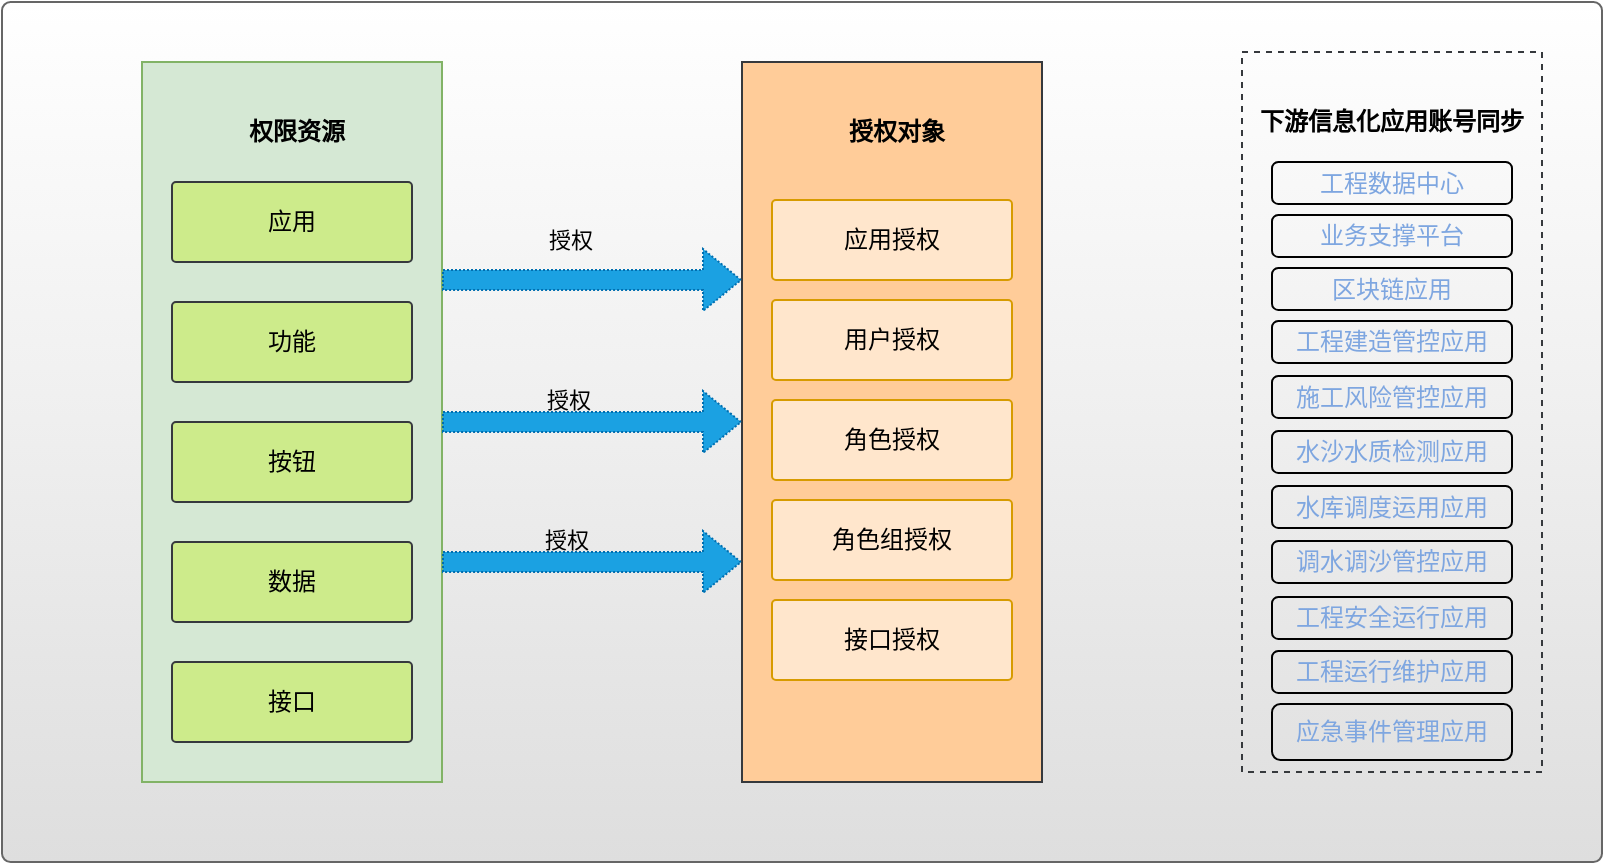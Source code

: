 <mxfile version="20.0.0" type="github">
  <diagram name="Page-1" id="13e1069c-82ec-6db2-03f1-153e76fe0fe0">
    <mxGraphModel dx="868" dy="468" grid="1" gridSize="10" guides="1" tooltips="1" connect="1" arrows="1" fold="1" page="1" pageScale="1" pageWidth="1100" pageHeight="850" background="none" math="0" shadow="0">
      <root>
        <mxCell id="0" />
        <mxCell id="1" parent="0" />
        <mxCell id="qw9EHCWrlxvRK0lsngOA-3" value="" style="rounded=1;whiteSpace=wrap;html=1;fontFamily=Verdana;fillColor=default;gradientColor=#DEDEDE;strokeColor=#666666;arcSize=1;" vertex="1" parent="1">
          <mxGeometry x="70" y="40" width="800" height="430" as="geometry" />
        </mxCell>
        <mxCell id="qw9EHCWrlxvRK0lsngOA-4" value="" style="rounded=0;whiteSpace=wrap;html=1;fontFamily=Verdana;fillColor=#d5e8d4;gradientColor=none;strokeColor=#82b366;" vertex="1" parent="1">
          <mxGeometry x="140" y="70" width="150" height="360" as="geometry" />
        </mxCell>
        <mxCell id="qw9EHCWrlxvRK0lsngOA-5" value="应用" style="rounded=1;whiteSpace=wrap;html=1;fontFamily=Verdana;fillColor=#cdeb8b;strokeColor=#36393d;arcSize=5;" vertex="1" parent="1">
          <mxGeometry x="155" y="130" width="120" height="40" as="geometry" />
        </mxCell>
        <mxCell id="qw9EHCWrlxvRK0lsngOA-6" value="功能" style="rounded=1;whiteSpace=wrap;html=1;fontFamily=Verdana;fillColor=#cdeb8b;strokeColor=#36393d;arcSize=5;" vertex="1" parent="1">
          <mxGeometry x="155" y="190" width="120" height="40" as="geometry" />
        </mxCell>
        <mxCell id="qw9EHCWrlxvRK0lsngOA-7" value="按钮" style="rounded=1;whiteSpace=wrap;html=1;fontFamily=Verdana;fillColor=#cdeb8b;strokeColor=#36393d;arcSize=5;" vertex="1" parent="1">
          <mxGeometry x="155" y="250" width="120" height="40" as="geometry" />
        </mxCell>
        <mxCell id="qw9EHCWrlxvRK0lsngOA-8" value="数据" style="rounded=1;whiteSpace=wrap;html=1;fontFamily=Verdana;fillColor=#cdeb8b;strokeColor=#36393d;arcSize=5;" vertex="1" parent="1">
          <mxGeometry x="155" y="310" width="120" height="40" as="geometry" />
        </mxCell>
        <mxCell id="qw9EHCWrlxvRK0lsngOA-10" value="接口" style="rounded=1;whiteSpace=wrap;html=1;fontFamily=Verdana;fillColor=#cdeb8b;strokeColor=#36393d;arcSize=5;" vertex="1" parent="1">
          <mxGeometry x="155" y="370" width="120" height="40" as="geometry" />
        </mxCell>
        <mxCell id="qw9EHCWrlxvRK0lsngOA-11" value="&lt;b&gt;权限资源&lt;/b&gt;" style="text;html=1;strokeColor=none;fillColor=none;align=center;verticalAlign=middle;whiteSpace=wrap;rounded=0;fontFamily=Verdana;" vertex="1" parent="1">
          <mxGeometry x="155" y="90" width="125" height="30" as="geometry" />
        </mxCell>
        <mxCell id="qw9EHCWrlxvRK0lsngOA-13" value="" style="rounded=0;whiteSpace=wrap;html=1;fontFamily=Verdana;fillColor=#ffcc99;strokeColor=#36393d;" vertex="1" parent="1">
          <mxGeometry x="440" y="70" width="150" height="360" as="geometry" />
        </mxCell>
        <mxCell id="qw9EHCWrlxvRK0lsngOA-14" value="应用授权" style="rounded=1;whiteSpace=wrap;html=1;fontFamily=Verdana;fillColor=#ffe6cc;strokeColor=#d79b00;arcSize=5;" vertex="1" parent="1">
          <mxGeometry x="455" y="139" width="120" height="40" as="geometry" />
        </mxCell>
        <mxCell id="qw9EHCWrlxvRK0lsngOA-15" value="角色授权" style="rounded=1;whiteSpace=wrap;html=1;fontFamily=Verdana;fillColor=#ffe6cc;strokeColor=#d79b00;arcSize=5;" vertex="1" parent="1">
          <mxGeometry x="455" y="239" width="120" height="40" as="geometry" />
        </mxCell>
        <mxCell id="qw9EHCWrlxvRK0lsngOA-16" value="角色组授权" style="rounded=1;whiteSpace=wrap;html=1;fontFamily=Verdana;fillColor=#ffe6cc;strokeColor=#d79b00;arcSize=5;" vertex="1" parent="1">
          <mxGeometry x="455" y="289" width="120" height="40" as="geometry" />
        </mxCell>
        <mxCell id="qw9EHCWrlxvRK0lsngOA-18" value="接口授权" style="rounded=1;whiteSpace=wrap;html=1;fontFamily=Verdana;fillColor=#ffe6cc;strokeColor=#d79b00;arcSize=5;" vertex="1" parent="1">
          <mxGeometry x="455" y="339" width="120" height="40" as="geometry" />
        </mxCell>
        <mxCell id="qw9EHCWrlxvRK0lsngOA-19" value="&lt;b&gt;授权对象&lt;/b&gt;" style="text;html=1;strokeColor=none;fillColor=none;align=center;verticalAlign=middle;whiteSpace=wrap;rounded=0;fontFamily=Verdana;" vertex="1" parent="1">
          <mxGeometry x="455" y="90" width="125" height="30" as="geometry" />
        </mxCell>
        <mxCell id="qw9EHCWrlxvRK0lsngOA-20" value="用户授权" style="rounded=1;whiteSpace=wrap;html=1;fontFamily=Verdana;fillColor=#ffe6cc;strokeColor=#d79b00;arcSize=5;" vertex="1" parent="1">
          <mxGeometry x="455" y="189" width="120" height="40" as="geometry" />
        </mxCell>
        <mxCell id="qw9EHCWrlxvRK0lsngOA-22" value="" style="shape=flexArrow;endArrow=classic;html=1;rounded=0;dashed=1;dashPattern=1 1;fontFamily=Verdana;jumpSize=0;exitX=1;exitY=0.5;exitDx=0;exitDy=0;entryX=0;entryY=0.5;entryDx=0;entryDy=0;fillColor=#1ba1e2;strokeColor=#006EAF;" edge="1" parent="1" source="qw9EHCWrlxvRK0lsngOA-4" target="qw9EHCWrlxvRK0lsngOA-13">
          <mxGeometry width="50" height="50" relative="1" as="geometry">
            <mxPoint x="310" y="260" as="sourcePoint" />
            <mxPoint x="360" y="210" as="targetPoint" />
          </mxGeometry>
        </mxCell>
        <mxCell id="qw9EHCWrlxvRK0lsngOA-26" value="授权" style="edgeLabel;html=1;align=center;verticalAlign=middle;resizable=0;points=[];fontFamily=Verdana;labelBackgroundColor=none;" vertex="1" connectable="0" parent="qw9EHCWrlxvRK0lsngOA-22">
          <mxGeometry x="-0.16" y="2" relative="1" as="geometry">
            <mxPoint y="-9" as="offset" />
          </mxGeometry>
        </mxCell>
        <mxCell id="qw9EHCWrlxvRK0lsngOA-23" value="" style="shape=flexArrow;endArrow=classic;html=1;rounded=0;dashed=1;dashPattern=1 1;fontFamily=Verdana;jumpSize=0;exitX=1;exitY=0.5;exitDx=0;exitDy=0;entryX=0;entryY=0.5;entryDx=0;entryDy=0;fillColor=#1ba1e2;strokeColor=#006EAF;" edge="1" parent="1">
          <mxGeometry width="50" height="50" relative="1" as="geometry">
            <mxPoint x="290" y="320" as="sourcePoint" />
            <mxPoint x="440" y="320" as="targetPoint" />
          </mxGeometry>
        </mxCell>
        <mxCell id="qw9EHCWrlxvRK0lsngOA-27" value="授权" style="edgeLabel;html=1;align=center;verticalAlign=middle;resizable=0;points=[];fontFamily=Verdana;labelBackgroundColor=none;" vertex="1" connectable="0" parent="qw9EHCWrlxvRK0lsngOA-23">
          <mxGeometry x="-0.173" y="2" relative="1" as="geometry">
            <mxPoint y="-9" as="offset" />
          </mxGeometry>
        </mxCell>
        <mxCell id="qw9EHCWrlxvRK0lsngOA-24" value="" style="shape=flexArrow;endArrow=classic;html=1;rounded=0;dashed=1;dashPattern=1 1;fontFamily=Verdana;jumpSize=0;exitX=1;exitY=0.5;exitDx=0;exitDy=0;entryX=0;entryY=0.5;entryDx=0;entryDy=0;fillColor=#1ba1e2;strokeColor=#006EAF;" edge="1" parent="1">
          <mxGeometry width="50" height="50" relative="1" as="geometry">
            <mxPoint x="290" y="179" as="sourcePoint" />
            <mxPoint x="440" y="179" as="targetPoint" />
          </mxGeometry>
        </mxCell>
        <mxCell id="qw9EHCWrlxvRK0lsngOA-25" value="授权" style="edgeLabel;html=1;align=center;verticalAlign=middle;resizable=0;points=[];fontFamily=Verdana;labelBackgroundColor=none;" vertex="1" connectable="0" parent="qw9EHCWrlxvRK0lsngOA-24">
          <mxGeometry x="-0.147" y="1" relative="1" as="geometry">
            <mxPoint y="-19" as="offset" />
          </mxGeometry>
        </mxCell>
        <mxCell id="qw9EHCWrlxvRK0lsngOA-28" value="" style="rounded=0;whiteSpace=wrap;html=1;fontFamily=Verdana;fillColor=none;strokeColor=#36393d;dashed=1;strokeWidth=1;" vertex="1" parent="1">
          <mxGeometry x="690" y="65" width="150" height="360" as="geometry" />
        </mxCell>
        <mxCell id="qw9EHCWrlxvRK0lsngOA-29" value="&lt;b&gt;下游信息化应用账号同步&lt;/b&gt;" style="text;html=1;strokeColor=none;fillColor=none;align=center;verticalAlign=middle;whiteSpace=wrap;rounded=0;fontFamily=Verdana;" vertex="1" parent="1">
          <mxGeometry x="695" y="85" width="140" height="30" as="geometry" />
        </mxCell>
        <mxCell id="qw9EHCWrlxvRK0lsngOA-30" value="工程数据中心" style="rounded=1;whiteSpace=wrap;html=1;labelBackgroundColor=none;fontFamily=Verdana;fontColor=#7EA6E0;strokeWidth=1;fillColor=none;gradientColor=none;" vertex="1" parent="1">
          <mxGeometry x="705" y="120" width="120" height="21" as="geometry" />
        </mxCell>
        <mxCell id="qw9EHCWrlxvRK0lsngOA-32" value="业务支撑平台" style="rounded=1;whiteSpace=wrap;html=1;labelBackgroundColor=none;fontFamily=Verdana;fontColor=#7EA6E0;strokeWidth=1;fillColor=none;gradientColor=none;" vertex="1" parent="1">
          <mxGeometry x="705" y="146.5" width="120" height="21" as="geometry" />
        </mxCell>
        <mxCell id="qw9EHCWrlxvRK0lsngOA-33" value="调水调沙管控应用" style="rounded=1;whiteSpace=wrap;html=1;labelBackgroundColor=none;fontFamily=Verdana;fontColor=#7EA6E0;strokeWidth=1;fillColor=none;gradientColor=none;" vertex="1" parent="1">
          <mxGeometry x="705" y="309.5" width="120" height="21" as="geometry" />
        </mxCell>
        <mxCell id="qw9EHCWrlxvRK0lsngOA-34" value="区块链应用" style="rounded=1;whiteSpace=wrap;html=1;labelBackgroundColor=none;fontFamily=Verdana;fontColor=#7EA6E0;strokeWidth=1;fillColor=none;gradientColor=none;" vertex="1" parent="1">
          <mxGeometry x="705" y="173" width="120" height="21" as="geometry" />
        </mxCell>
        <mxCell id="qw9EHCWrlxvRK0lsngOA-35" value="工程运行维护应用" style="rounded=1;whiteSpace=wrap;html=1;labelBackgroundColor=none;fontFamily=Verdana;fontColor=#7EA6E0;strokeWidth=1;fillColor=none;gradientColor=none;" vertex="1" parent="1">
          <mxGeometry x="705" y="364.5" width="120" height="21" as="geometry" />
        </mxCell>
        <mxCell id="qw9EHCWrlxvRK0lsngOA-36" value="工程建造管控应用" style="rounded=1;whiteSpace=wrap;html=1;labelBackgroundColor=none;fontFamily=Verdana;fontColor=#7EA6E0;strokeWidth=1;fillColor=none;gradientColor=none;" vertex="1" parent="1">
          <mxGeometry x="705" y="199.5" width="120" height="21" as="geometry" />
        </mxCell>
        <mxCell id="qw9EHCWrlxvRK0lsngOA-37" value="施工风险管控应用" style="rounded=1;whiteSpace=wrap;html=1;labelBackgroundColor=none;fontFamily=Verdana;fontColor=#7EA6E0;strokeWidth=1;fillColor=none;gradientColor=none;" vertex="1" parent="1">
          <mxGeometry x="705" y="227" width="120" height="21" as="geometry" />
        </mxCell>
        <mxCell id="qw9EHCWrlxvRK0lsngOA-38" value="水沙水质检测应用" style="rounded=1;whiteSpace=wrap;html=1;labelBackgroundColor=none;fontFamily=Verdana;fontColor=#7EA6E0;strokeWidth=1;fillColor=none;gradientColor=none;" vertex="1" parent="1">
          <mxGeometry x="705" y="254.5" width="120" height="21" as="geometry" />
        </mxCell>
        <mxCell id="qw9EHCWrlxvRK0lsngOA-39" value="水库调度运用应用" style="rounded=1;whiteSpace=wrap;html=1;labelBackgroundColor=none;fontFamily=Verdana;fontColor=#7EA6E0;strokeWidth=1;fillColor=none;gradientColor=none;" vertex="1" parent="1">
          <mxGeometry x="705" y="282" width="120" height="21" as="geometry" />
        </mxCell>
        <mxCell id="qw9EHCWrlxvRK0lsngOA-40" value="工程安全运行应用" style="rounded=1;whiteSpace=wrap;html=1;labelBackgroundColor=none;fontFamily=Verdana;fontColor=#7EA6E0;strokeWidth=1;fillColor=none;gradientColor=none;" vertex="1" parent="1">
          <mxGeometry x="705" y="337.5" width="120" height="21" as="geometry" />
        </mxCell>
        <mxCell id="qw9EHCWrlxvRK0lsngOA-43" value="应急事件管理应用" style="rounded=1;whiteSpace=wrap;html=1;labelBackgroundColor=none;fontFamily=Verdana;fontColor=#7EA6E0;strokeWidth=1;fillColor=none;gradientColor=none;" vertex="1" parent="1">
          <mxGeometry x="705" y="391" width="120" height="28" as="geometry" />
        </mxCell>
      </root>
    </mxGraphModel>
  </diagram>
</mxfile>
